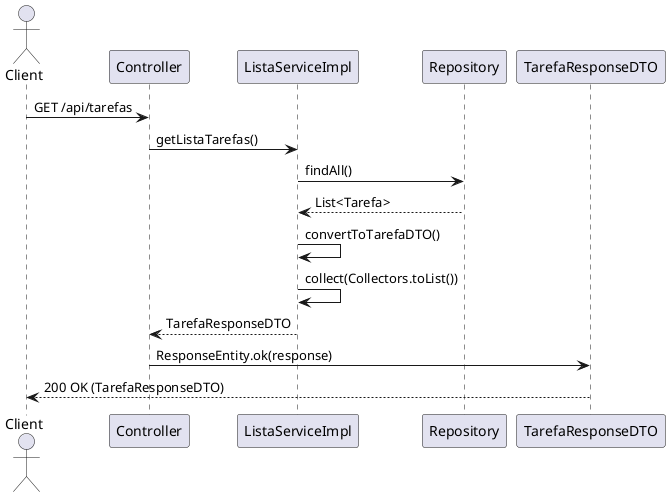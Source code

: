 @startuml
actor Client
participant "Controller" as C
participant "ListaServiceImpl" as S
participant "Repository" as R
participant "TarefaResponseDTO" as TDTO

Client -> C: GET /api/tarefas
C -> S: getListaTarefas()
S -> R: findAll()
R --> S: List<Tarefa>
S -> S: convertToTarefaDTO()
S -> S: collect(Collectors.toList())
S --> C: TarefaResponseDTO
C -> TDTO: ResponseEntity.ok(response)
TDTO --> Client: 200 OK (TarefaResponseDTO)
@enduml
